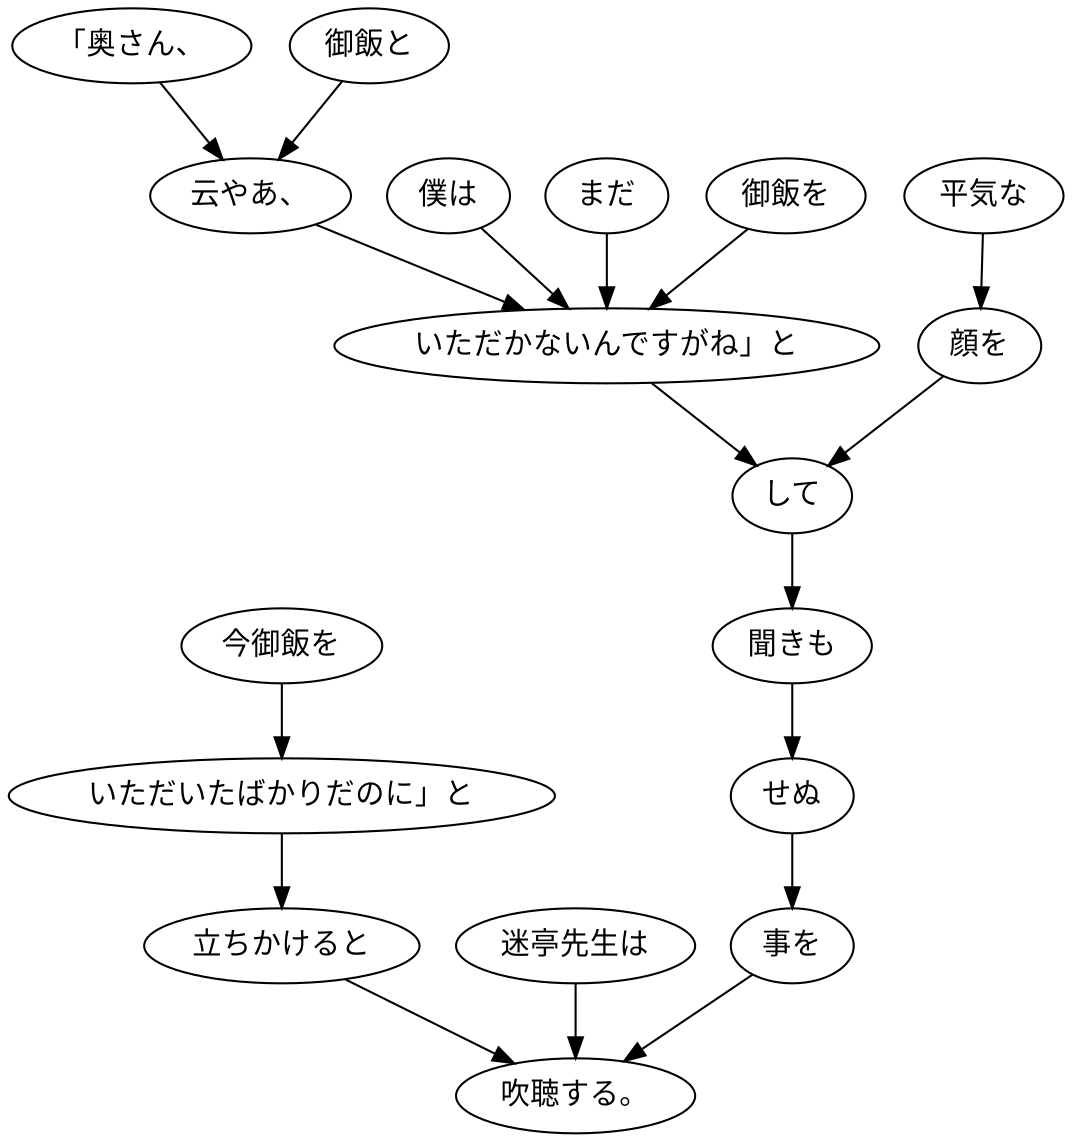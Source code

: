 digraph graph3449 {
	node0 [label="今御飯を"];
	node1 [label="いただいたばかりだのに」と"];
	node2 [label="立ちかけると"];
	node3 [label="迷亭先生は"];
	node4 [label="「奥さん、"];
	node5 [label="御飯と"];
	node6 [label="云やあ、"];
	node7 [label="僕は"];
	node8 [label="まだ"];
	node9 [label="御飯を"];
	node10 [label="いただかないんですがね」と"];
	node11 [label="平気な"];
	node12 [label="顔を"];
	node13 [label="して"];
	node14 [label="聞きも"];
	node15 [label="せぬ"];
	node16 [label="事を"];
	node17 [label="吹聴する。"];
	node0 -> node1;
	node1 -> node2;
	node2 -> node17;
	node3 -> node17;
	node4 -> node6;
	node5 -> node6;
	node6 -> node10;
	node7 -> node10;
	node8 -> node10;
	node9 -> node10;
	node10 -> node13;
	node11 -> node12;
	node12 -> node13;
	node13 -> node14;
	node14 -> node15;
	node15 -> node16;
	node16 -> node17;
}
